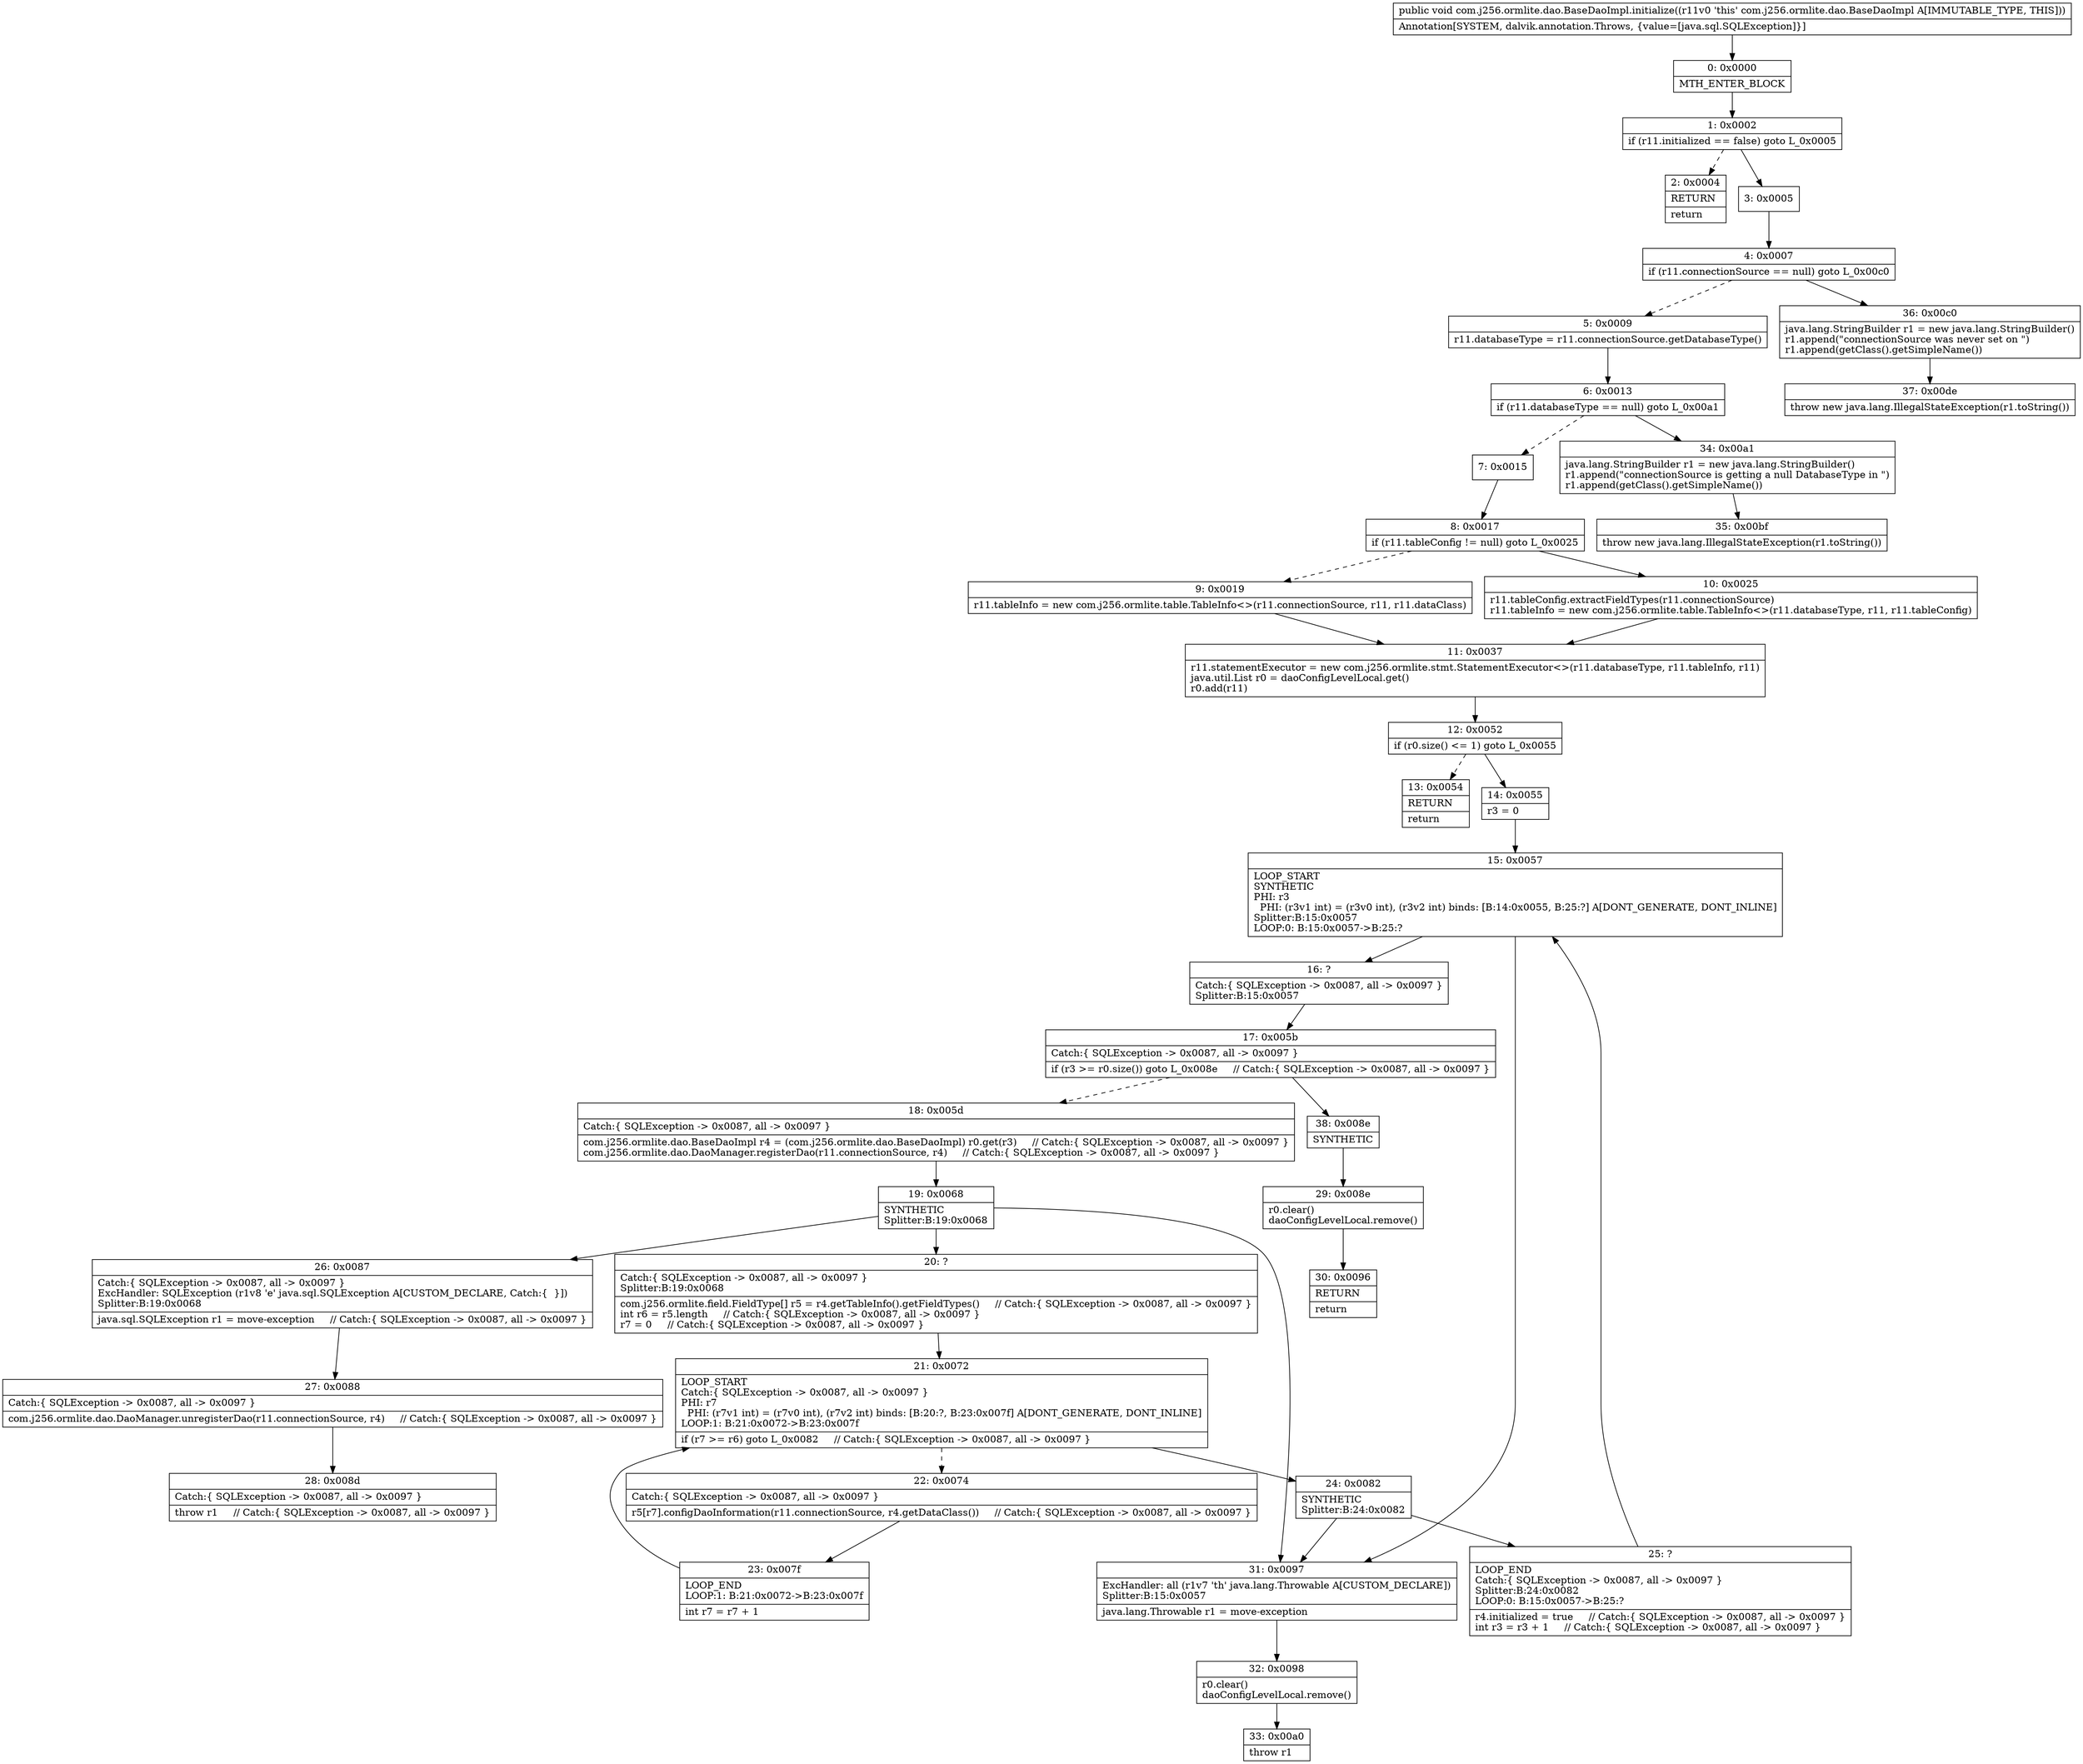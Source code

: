 digraph "CFG forcom.j256.ormlite.dao.BaseDaoImpl.initialize()V" {
Node_0 [shape=record,label="{0\:\ 0x0000|MTH_ENTER_BLOCK\l}"];
Node_1 [shape=record,label="{1\:\ 0x0002|if (r11.initialized == false) goto L_0x0005\l}"];
Node_2 [shape=record,label="{2\:\ 0x0004|RETURN\l|return\l}"];
Node_3 [shape=record,label="{3\:\ 0x0005}"];
Node_4 [shape=record,label="{4\:\ 0x0007|if (r11.connectionSource == null) goto L_0x00c0\l}"];
Node_5 [shape=record,label="{5\:\ 0x0009|r11.databaseType = r11.connectionSource.getDatabaseType()\l}"];
Node_6 [shape=record,label="{6\:\ 0x0013|if (r11.databaseType == null) goto L_0x00a1\l}"];
Node_7 [shape=record,label="{7\:\ 0x0015}"];
Node_8 [shape=record,label="{8\:\ 0x0017|if (r11.tableConfig != null) goto L_0x0025\l}"];
Node_9 [shape=record,label="{9\:\ 0x0019|r11.tableInfo = new com.j256.ormlite.table.TableInfo\<\>(r11.connectionSource, r11, r11.dataClass)\l}"];
Node_10 [shape=record,label="{10\:\ 0x0025|r11.tableConfig.extractFieldTypes(r11.connectionSource)\lr11.tableInfo = new com.j256.ormlite.table.TableInfo\<\>(r11.databaseType, r11, r11.tableConfig)\l}"];
Node_11 [shape=record,label="{11\:\ 0x0037|r11.statementExecutor = new com.j256.ormlite.stmt.StatementExecutor\<\>(r11.databaseType, r11.tableInfo, r11)\ljava.util.List r0 = daoConfigLevelLocal.get()\lr0.add(r11)\l}"];
Node_12 [shape=record,label="{12\:\ 0x0052|if (r0.size() \<= 1) goto L_0x0055\l}"];
Node_13 [shape=record,label="{13\:\ 0x0054|RETURN\l|return\l}"];
Node_14 [shape=record,label="{14\:\ 0x0055|r3 = 0\l}"];
Node_15 [shape=record,label="{15\:\ 0x0057|LOOP_START\lSYNTHETIC\lPHI: r3 \l  PHI: (r3v1 int) = (r3v0 int), (r3v2 int) binds: [B:14:0x0055, B:25:?] A[DONT_GENERATE, DONT_INLINE]\lSplitter:B:15:0x0057\lLOOP:0: B:15:0x0057\-\>B:25:?\l}"];
Node_16 [shape=record,label="{16\:\ ?|Catch:\{ SQLException \-\> 0x0087, all \-\> 0x0097 \}\lSplitter:B:15:0x0057\l}"];
Node_17 [shape=record,label="{17\:\ 0x005b|Catch:\{ SQLException \-\> 0x0087, all \-\> 0x0097 \}\l|if (r3 \>= r0.size()) goto L_0x008e     \/\/ Catch:\{ SQLException \-\> 0x0087, all \-\> 0x0097 \}\l}"];
Node_18 [shape=record,label="{18\:\ 0x005d|Catch:\{ SQLException \-\> 0x0087, all \-\> 0x0097 \}\l|com.j256.ormlite.dao.BaseDaoImpl r4 = (com.j256.ormlite.dao.BaseDaoImpl) r0.get(r3)     \/\/ Catch:\{ SQLException \-\> 0x0087, all \-\> 0x0097 \}\lcom.j256.ormlite.dao.DaoManager.registerDao(r11.connectionSource, r4)     \/\/ Catch:\{ SQLException \-\> 0x0087, all \-\> 0x0097 \}\l}"];
Node_19 [shape=record,label="{19\:\ 0x0068|SYNTHETIC\lSplitter:B:19:0x0068\l}"];
Node_20 [shape=record,label="{20\:\ ?|Catch:\{ SQLException \-\> 0x0087, all \-\> 0x0097 \}\lSplitter:B:19:0x0068\l|com.j256.ormlite.field.FieldType[] r5 = r4.getTableInfo().getFieldTypes()     \/\/ Catch:\{ SQLException \-\> 0x0087, all \-\> 0x0097 \}\lint r6 = r5.length     \/\/ Catch:\{ SQLException \-\> 0x0087, all \-\> 0x0097 \}\lr7 = 0     \/\/ Catch:\{ SQLException \-\> 0x0087, all \-\> 0x0097 \}\l}"];
Node_21 [shape=record,label="{21\:\ 0x0072|LOOP_START\lCatch:\{ SQLException \-\> 0x0087, all \-\> 0x0097 \}\lPHI: r7 \l  PHI: (r7v1 int) = (r7v0 int), (r7v2 int) binds: [B:20:?, B:23:0x007f] A[DONT_GENERATE, DONT_INLINE]\lLOOP:1: B:21:0x0072\-\>B:23:0x007f\l|if (r7 \>= r6) goto L_0x0082     \/\/ Catch:\{ SQLException \-\> 0x0087, all \-\> 0x0097 \}\l}"];
Node_22 [shape=record,label="{22\:\ 0x0074|Catch:\{ SQLException \-\> 0x0087, all \-\> 0x0097 \}\l|r5[r7].configDaoInformation(r11.connectionSource, r4.getDataClass())     \/\/ Catch:\{ SQLException \-\> 0x0087, all \-\> 0x0097 \}\l}"];
Node_23 [shape=record,label="{23\:\ 0x007f|LOOP_END\lLOOP:1: B:21:0x0072\-\>B:23:0x007f\l|int r7 = r7 + 1\l}"];
Node_24 [shape=record,label="{24\:\ 0x0082|SYNTHETIC\lSplitter:B:24:0x0082\l}"];
Node_25 [shape=record,label="{25\:\ ?|LOOP_END\lCatch:\{ SQLException \-\> 0x0087, all \-\> 0x0097 \}\lSplitter:B:24:0x0082\lLOOP:0: B:15:0x0057\-\>B:25:?\l|r4.initialized = true     \/\/ Catch:\{ SQLException \-\> 0x0087, all \-\> 0x0097 \}\lint r3 = r3 + 1     \/\/ Catch:\{ SQLException \-\> 0x0087, all \-\> 0x0097 \}\l}"];
Node_26 [shape=record,label="{26\:\ 0x0087|Catch:\{ SQLException \-\> 0x0087, all \-\> 0x0097 \}\lExcHandler: SQLException (r1v8 'e' java.sql.SQLException A[CUSTOM_DECLARE, Catch:\{  \}])\lSplitter:B:19:0x0068\l|java.sql.SQLException r1 = move\-exception     \/\/ Catch:\{ SQLException \-\> 0x0087, all \-\> 0x0097 \}\l}"];
Node_27 [shape=record,label="{27\:\ 0x0088|Catch:\{ SQLException \-\> 0x0087, all \-\> 0x0097 \}\l|com.j256.ormlite.dao.DaoManager.unregisterDao(r11.connectionSource, r4)     \/\/ Catch:\{ SQLException \-\> 0x0087, all \-\> 0x0097 \}\l}"];
Node_28 [shape=record,label="{28\:\ 0x008d|Catch:\{ SQLException \-\> 0x0087, all \-\> 0x0097 \}\l|throw r1     \/\/ Catch:\{ SQLException \-\> 0x0087, all \-\> 0x0097 \}\l}"];
Node_29 [shape=record,label="{29\:\ 0x008e|r0.clear()\ldaoConfigLevelLocal.remove()\l}"];
Node_30 [shape=record,label="{30\:\ 0x0096|RETURN\l|return\l}"];
Node_31 [shape=record,label="{31\:\ 0x0097|ExcHandler: all (r1v7 'th' java.lang.Throwable A[CUSTOM_DECLARE])\lSplitter:B:15:0x0057\l|java.lang.Throwable r1 = move\-exception\l}"];
Node_32 [shape=record,label="{32\:\ 0x0098|r0.clear()\ldaoConfigLevelLocal.remove()\l}"];
Node_33 [shape=record,label="{33\:\ 0x00a0|throw r1\l}"];
Node_34 [shape=record,label="{34\:\ 0x00a1|java.lang.StringBuilder r1 = new java.lang.StringBuilder()\lr1.append(\"connectionSource is getting a null DatabaseType in \")\lr1.append(getClass().getSimpleName())\l}"];
Node_35 [shape=record,label="{35\:\ 0x00bf|throw new java.lang.IllegalStateException(r1.toString())\l}"];
Node_36 [shape=record,label="{36\:\ 0x00c0|java.lang.StringBuilder r1 = new java.lang.StringBuilder()\lr1.append(\"connectionSource was never set on \")\lr1.append(getClass().getSimpleName())\l}"];
Node_37 [shape=record,label="{37\:\ 0x00de|throw new java.lang.IllegalStateException(r1.toString())\l}"];
Node_38 [shape=record,label="{38\:\ 0x008e|SYNTHETIC\l}"];
MethodNode[shape=record,label="{public void com.j256.ormlite.dao.BaseDaoImpl.initialize((r11v0 'this' com.j256.ormlite.dao.BaseDaoImpl A[IMMUTABLE_TYPE, THIS]))  | Annotation[SYSTEM, dalvik.annotation.Throws, \{value=[java.sql.SQLException]\}]\l}"];
MethodNode -> Node_0;
Node_0 -> Node_1;
Node_1 -> Node_2[style=dashed];
Node_1 -> Node_3;
Node_3 -> Node_4;
Node_4 -> Node_5[style=dashed];
Node_4 -> Node_36;
Node_5 -> Node_6;
Node_6 -> Node_7[style=dashed];
Node_6 -> Node_34;
Node_7 -> Node_8;
Node_8 -> Node_9[style=dashed];
Node_8 -> Node_10;
Node_9 -> Node_11;
Node_10 -> Node_11;
Node_11 -> Node_12;
Node_12 -> Node_13[style=dashed];
Node_12 -> Node_14;
Node_14 -> Node_15;
Node_15 -> Node_16;
Node_15 -> Node_31;
Node_16 -> Node_17;
Node_17 -> Node_18[style=dashed];
Node_17 -> Node_38;
Node_18 -> Node_19;
Node_19 -> Node_20;
Node_19 -> Node_26;
Node_19 -> Node_31;
Node_20 -> Node_21;
Node_21 -> Node_22[style=dashed];
Node_21 -> Node_24;
Node_22 -> Node_23;
Node_23 -> Node_21;
Node_24 -> Node_25;
Node_24 -> Node_31;
Node_25 -> Node_15;
Node_26 -> Node_27;
Node_27 -> Node_28;
Node_29 -> Node_30;
Node_31 -> Node_32;
Node_32 -> Node_33;
Node_34 -> Node_35;
Node_36 -> Node_37;
Node_38 -> Node_29;
}

